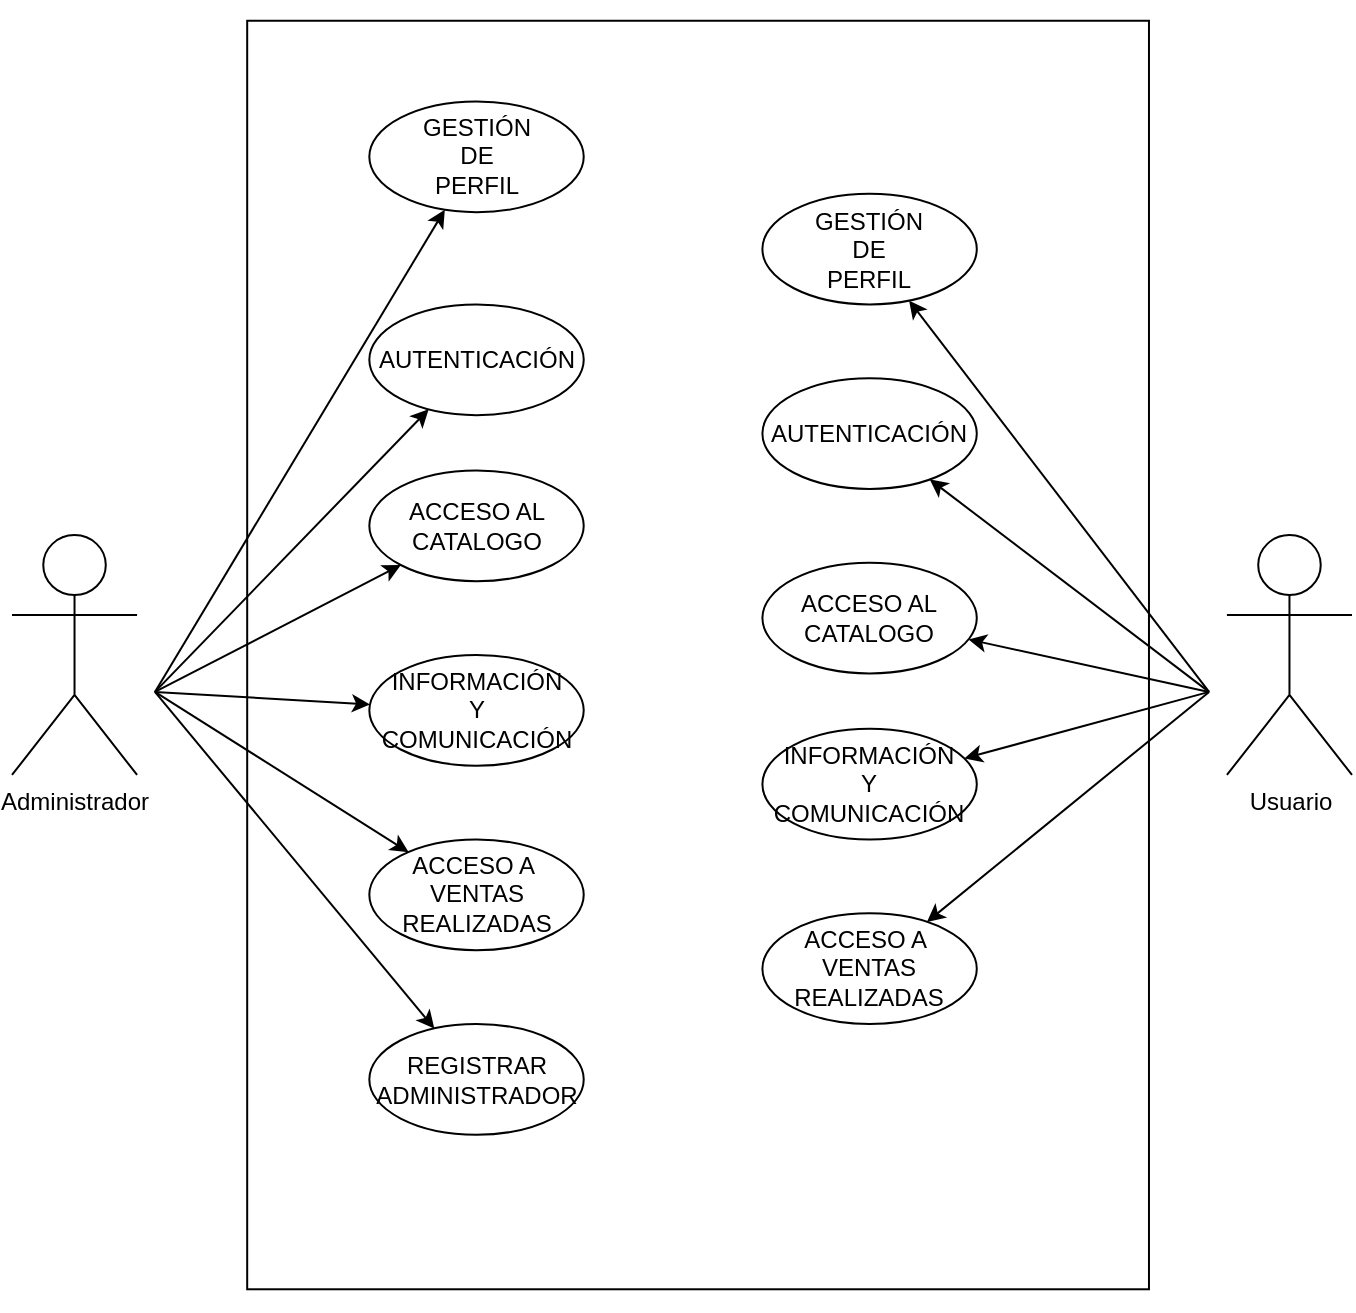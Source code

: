 <mxfile version="21.2.8" type="device">
  <diagram name="Página-1" id="RUGsgjMCMBN-A5gNYAP_">
    <mxGraphModel dx="1687" dy="993" grid="1" gridSize="10" guides="1" tooltips="1" connect="1" arrows="1" fold="1" page="1" pageScale="1" pageWidth="827" pageHeight="1169" math="0" shadow="0">
      <root>
        <mxCell id="0" />
        <mxCell id="1" parent="0" />
        <mxCell id="R0PgbPcVYRXjQw19bM-T-37" value="" style="group" vertex="1" connectable="0" parent="1">
          <mxGeometry x="70" y="165.01" width="670" height="655" as="geometry" />
        </mxCell>
        <mxCell id="R0PgbPcVYRXjQw19bM-T-1" value="" style="rounded=0;whiteSpace=wrap;html=1;rotation=90;fillColor=default;" vertex="1" parent="R0PgbPcVYRXjQw19bM-T-37">
          <mxGeometry x="25.907" y="102.055" width="634.267" height="450.889" as="geometry" />
        </mxCell>
        <mxCell id="R0PgbPcVYRXjQw19bM-T-3" value="Administrador" style="shape=umlActor;verticalLabelPosition=bottom;verticalAlign=top;html=1;outlineConnect=0;" vertex="1" parent="R0PgbPcVYRXjQw19bM-T-37">
          <mxGeometry y="267.531" width="62.533" height="119.93" as="geometry" />
        </mxCell>
        <mxCell id="R0PgbPcVYRXjQw19bM-T-7" value="Usuario" style="shape=umlActor;verticalLabelPosition=bottom;verticalAlign=top;html=1;outlineConnect=0;" vertex="1" parent="R0PgbPcVYRXjQw19bM-T-37">
          <mxGeometry x="607.467" y="267.531" width="62.533" height="119.93" as="geometry" />
        </mxCell>
        <mxCell id="R0PgbPcVYRXjQw19bM-T-12" value="GESTIÓN&lt;br&gt;DE&lt;br&gt;PERFIL" style="ellipse;whiteSpace=wrap;html=1;" vertex="1" parent="R0PgbPcVYRXjQw19bM-T-37">
          <mxGeometry x="178.667" y="50.735" width="107.2" height="55.352" as="geometry" />
        </mxCell>
        <mxCell id="R0PgbPcVYRXjQw19bM-T-14" value="AUTENTICACIÓN" style="ellipse;whiteSpace=wrap;html=1;" vertex="1" parent="R0PgbPcVYRXjQw19bM-T-37">
          <mxGeometry x="178.667" y="152.214" width="107.2" height="55.352" as="geometry" />
        </mxCell>
        <mxCell id="R0PgbPcVYRXjQw19bM-T-15" value="GESTIÓN&lt;br&gt;DE&lt;br&gt;PERFIL" style="ellipse;whiteSpace=wrap;html=1;" vertex="1" parent="R0PgbPcVYRXjQw19bM-T-37">
          <mxGeometry x="375.2" y="96.862" width="107.2" height="55.352" as="geometry" />
        </mxCell>
        <mxCell id="R0PgbPcVYRXjQw19bM-T-16" value="AUTENTICACIÓN" style="ellipse;whiteSpace=wrap;html=1;" vertex="1" parent="R0PgbPcVYRXjQw19bM-T-37">
          <mxGeometry x="375.2" y="189.115" width="107.2" height="55.352" as="geometry" />
        </mxCell>
        <mxCell id="R0PgbPcVYRXjQw19bM-T-17" value="ACCESO AL CATALOGO" style="ellipse;whiteSpace=wrap;html=1;" vertex="1" parent="R0PgbPcVYRXjQw19bM-T-37">
          <mxGeometry x="178.667" y="235.242" width="107.2" height="55.352" as="geometry" />
        </mxCell>
        <mxCell id="R0PgbPcVYRXjQw19bM-T-18" value="ACCESO AL CATALOGO" style="ellipse;whiteSpace=wrap;html=1;" vertex="1" parent="R0PgbPcVYRXjQw19bM-T-37">
          <mxGeometry x="375.2" y="281.369" width="107.2" height="55.352" as="geometry" />
        </mxCell>
        <mxCell id="R0PgbPcVYRXjQw19bM-T-19" value="INFORMACIÓN&lt;br&gt;Y&lt;br&gt;COMUNICACIÓN" style="ellipse;whiteSpace=wrap;html=1;" vertex="1" parent="R0PgbPcVYRXjQw19bM-T-37">
          <mxGeometry x="178.667" y="327.495" width="107.2" height="55.352" as="geometry" />
        </mxCell>
        <mxCell id="R0PgbPcVYRXjQw19bM-T-20" value="INFORMACIÓN&lt;br&gt;Y&lt;br&gt;COMUNICACIÓN" style="ellipse;whiteSpace=wrap;html=1;" vertex="1" parent="R0PgbPcVYRXjQw19bM-T-37">
          <mxGeometry x="375.2" y="364.397" width="107.2" height="55.352" as="geometry" />
        </mxCell>
        <mxCell id="R0PgbPcVYRXjQw19bM-T-21" value="ACCESO A&amp;nbsp;&lt;br&gt;VENTAS REALIZADAS" style="ellipse;whiteSpace=wrap;html=1;" vertex="1" parent="R0PgbPcVYRXjQw19bM-T-37">
          <mxGeometry x="178.667" y="419.749" width="107.2" height="55.352" as="geometry" />
        </mxCell>
        <mxCell id="R0PgbPcVYRXjQw19bM-T-22" value="ACCESO A&amp;nbsp;&lt;br&gt;VENTAS REALIZADAS" style="ellipse;whiteSpace=wrap;html=1;" vertex="1" parent="R0PgbPcVYRXjQw19bM-T-37">
          <mxGeometry x="375.2" y="456.65" width="107.2" height="55.352" as="geometry" />
        </mxCell>
        <mxCell id="R0PgbPcVYRXjQw19bM-T-23" value="REGISTRAR ADMINISTRADOR" style="ellipse;whiteSpace=wrap;html=1;" vertex="1" parent="R0PgbPcVYRXjQw19bM-T-37">
          <mxGeometry x="178.667" y="512.002" width="107.2" height="55.352" as="geometry" />
        </mxCell>
        <mxCell id="R0PgbPcVYRXjQw19bM-T-24" value="" style="endArrow=classic;html=1;rounded=0;" edge="1" parent="R0PgbPcVYRXjQw19bM-T-37" target="R0PgbPcVYRXjQw19bM-T-12">
          <mxGeometry width="50" height="50" relative="1" as="geometry">
            <mxPoint x="71.467" y="345.946" as="sourcePoint" />
            <mxPoint x="375.2" y="345.946" as="targetPoint" />
          </mxGeometry>
        </mxCell>
        <mxCell id="R0PgbPcVYRXjQw19bM-T-25" value="" style="endArrow=classic;html=1;rounded=0;" edge="1" parent="R0PgbPcVYRXjQw19bM-T-37" target="R0PgbPcVYRXjQw19bM-T-22">
          <mxGeometry width="50" height="50" relative="1" as="geometry">
            <mxPoint x="598.533" y="345.946" as="sourcePoint" />
            <mxPoint x="375.2" y="345.946" as="targetPoint" />
          </mxGeometry>
        </mxCell>
        <mxCell id="R0PgbPcVYRXjQw19bM-T-26" value="" style="endArrow=classic;html=1;rounded=0;" edge="1" parent="R0PgbPcVYRXjQw19bM-T-37" target="R0PgbPcVYRXjQw19bM-T-20">
          <mxGeometry width="50" height="50" relative="1" as="geometry">
            <mxPoint x="598.533" y="345.946" as="sourcePoint" />
            <mxPoint x="375.2" y="345.946" as="targetPoint" />
          </mxGeometry>
        </mxCell>
        <mxCell id="R0PgbPcVYRXjQw19bM-T-27" value="" style="endArrow=classic;html=1;rounded=0;" edge="1" parent="R0PgbPcVYRXjQw19bM-T-37" target="R0PgbPcVYRXjQw19bM-T-18">
          <mxGeometry width="50" height="50" relative="1" as="geometry">
            <mxPoint x="598.533" y="345.946" as="sourcePoint" />
            <mxPoint x="375.2" y="345.946" as="targetPoint" />
          </mxGeometry>
        </mxCell>
        <mxCell id="R0PgbPcVYRXjQw19bM-T-28" value="" style="endArrow=classic;html=1;rounded=0;" edge="1" parent="R0PgbPcVYRXjQw19bM-T-37" target="R0PgbPcVYRXjQw19bM-T-16">
          <mxGeometry width="50" height="50" relative="1" as="geometry">
            <mxPoint x="598.533" y="345.946" as="sourcePoint" />
            <mxPoint x="375.2" y="345.946" as="targetPoint" />
          </mxGeometry>
        </mxCell>
        <mxCell id="R0PgbPcVYRXjQw19bM-T-29" value="" style="endArrow=classic;html=1;rounded=0;" edge="1" parent="R0PgbPcVYRXjQw19bM-T-37" target="R0PgbPcVYRXjQw19bM-T-15">
          <mxGeometry width="50" height="50" relative="1" as="geometry">
            <mxPoint x="598.533" y="345.946" as="sourcePoint" />
            <mxPoint x="375.2" y="345.946" as="targetPoint" />
          </mxGeometry>
        </mxCell>
        <mxCell id="R0PgbPcVYRXjQw19bM-T-32" value="" style="endArrow=classic;html=1;rounded=0;" edge="1" parent="R0PgbPcVYRXjQw19bM-T-37" target="R0PgbPcVYRXjQw19bM-T-14">
          <mxGeometry width="50" height="50" relative="1" as="geometry">
            <mxPoint x="71.467" y="345.946" as="sourcePoint" />
            <mxPoint x="544.933" y="216.791" as="targetPoint" />
          </mxGeometry>
        </mxCell>
        <mxCell id="R0PgbPcVYRXjQw19bM-T-33" value="" style="endArrow=classic;html=1;rounded=0;" edge="1" parent="R0PgbPcVYRXjQw19bM-T-37" target="R0PgbPcVYRXjQw19bM-T-19">
          <mxGeometry width="50" height="50" relative="1" as="geometry">
            <mxPoint x="71.467" y="345.946" as="sourcePoint" />
            <mxPoint x="428.8" y="244.467" as="targetPoint" />
          </mxGeometry>
        </mxCell>
        <mxCell id="R0PgbPcVYRXjQw19bM-T-34" value="" style="endArrow=classic;html=1;rounded=0;" edge="1" parent="R0PgbPcVYRXjQw19bM-T-37" target="R0PgbPcVYRXjQw19bM-T-17">
          <mxGeometry width="50" height="50" relative="1" as="geometry">
            <mxPoint x="71.467" y="345.946" as="sourcePoint" />
            <mxPoint x="187.6" y="361.629" as="targetPoint" />
          </mxGeometry>
        </mxCell>
        <mxCell id="R0PgbPcVYRXjQw19bM-T-35" value="" style="endArrow=classic;html=1;rounded=0;" edge="1" parent="R0PgbPcVYRXjQw19bM-T-37" target="R0PgbPcVYRXjQw19bM-T-21">
          <mxGeometry width="50" height="50" relative="1" as="geometry">
            <mxPoint x="71.467" y="345.946" as="sourcePoint" />
            <mxPoint x="187.6" y="361.629" as="targetPoint" />
          </mxGeometry>
        </mxCell>
        <mxCell id="R0PgbPcVYRXjQw19bM-T-36" value="" style="endArrow=classic;html=1;rounded=0;" edge="1" parent="R0PgbPcVYRXjQw19bM-T-37" target="R0PgbPcVYRXjQw19bM-T-23">
          <mxGeometry width="50" height="50" relative="1" as="geometry">
            <mxPoint x="71.467" y="345.946" as="sourcePoint" />
            <mxPoint x="207.253" y="435.432" as="targetPoint" />
          </mxGeometry>
        </mxCell>
      </root>
    </mxGraphModel>
  </diagram>
</mxfile>
